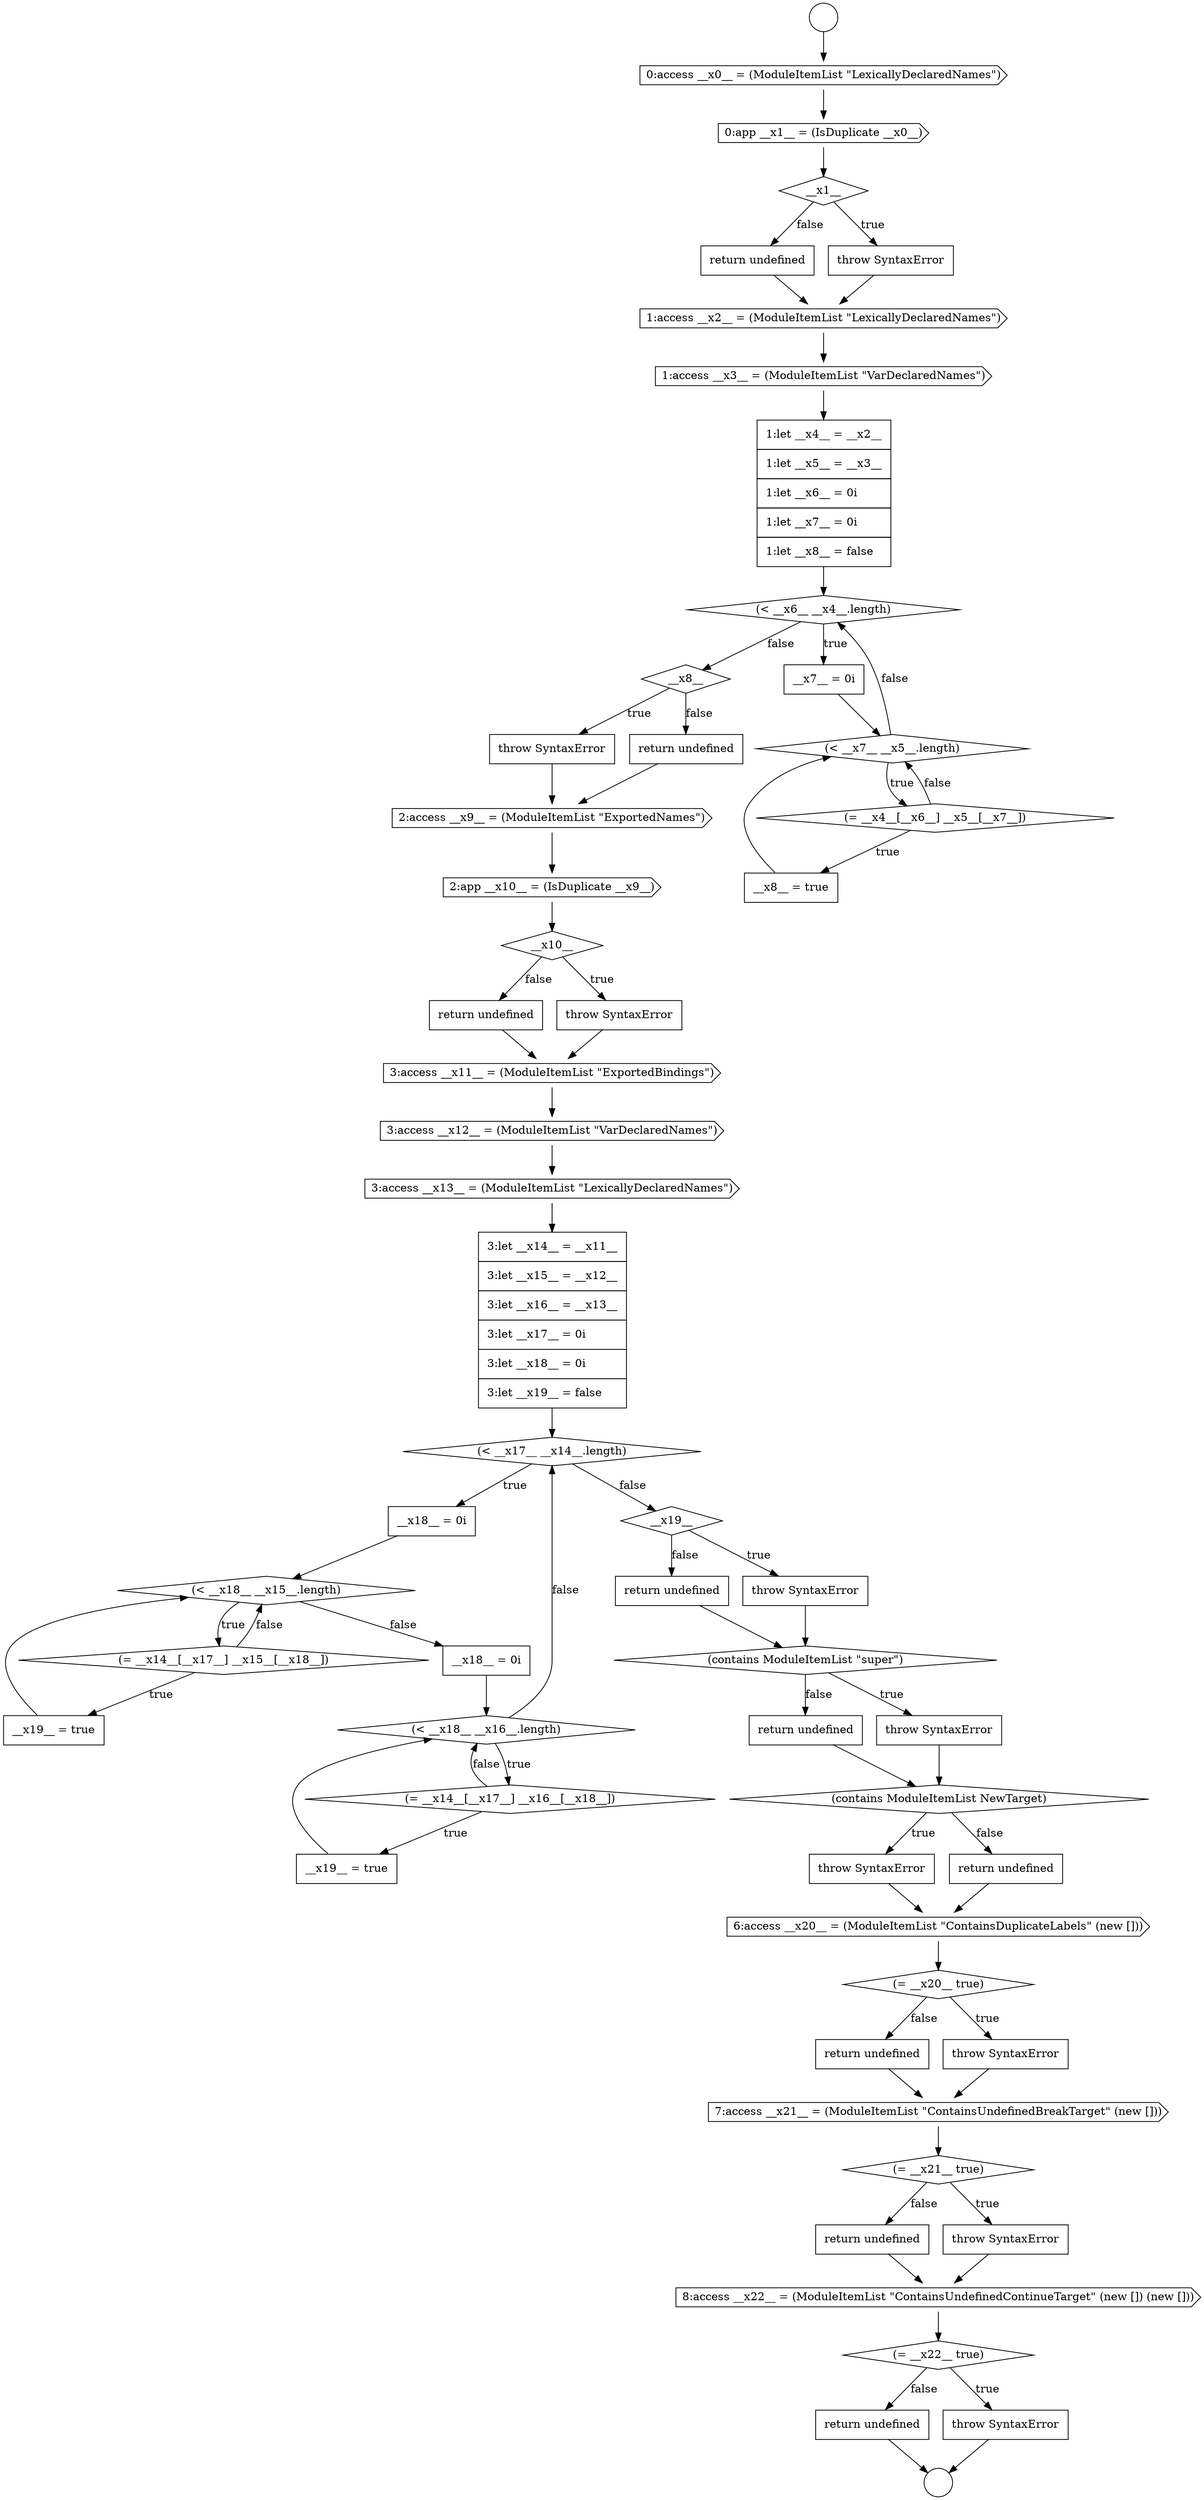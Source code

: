 digraph {
  node16940 [shape=diamond, label=<<font color="black">(contains ModuleItemList &quot;super&quot;)</font>> color="black" fillcolor="white" style=filled]
  node16933 [shape=none, margin=0, label=<<font color="black">
    <table border="0" cellborder="1" cellspacing="0" cellpadding="10">
      <tr><td align="left">__x18__ = 0i</td></tr>
    </table>
  </font>> color="black" fillcolor="white" style=filled]
  node16919 [shape=cds, label=<<font color="black">2:access __x9__ = (ModuleItemList &quot;ExportedNames&quot;)</font>> color="black" fillcolor="white" style=filled]
  node16953 [shape=none, margin=0, label=<<font color="black">
    <table border="0" cellborder="1" cellspacing="0" cellpadding="10">
      <tr><td align="left">return undefined</td></tr>
    </table>
  </font>> color="black" fillcolor="white" style=filled]
  node16927 [shape=none, margin=0, label=<<font color="black">
    <table border="0" cellborder="1" cellspacing="0" cellpadding="10">
      <tr><td align="left">3:let __x14__ = __x11__</td></tr>
      <tr><td align="left">3:let __x15__ = __x12__</td></tr>
      <tr><td align="left">3:let __x16__ = __x13__</td></tr>
      <tr><td align="left">3:let __x17__ = 0i</td></tr>
      <tr><td align="left">3:let __x18__ = 0i</td></tr>
      <tr><td align="left">3:let __x19__ = false</td></tr>
    </table>
  </font>> color="black" fillcolor="white" style=filled]
  node16941 [shape=none, margin=0, label=<<font color="black">
    <table border="0" cellborder="1" cellspacing="0" cellpadding="10">
      <tr><td align="left">throw SyntaxError</td></tr>
    </table>
  </font>> color="black" fillcolor="white" style=filled]
  node16935 [shape=diamond, label=<<font color="black">(= __x14__[__x17__] __x16__[__x18__])</font>> color="black" fillcolor="white" style=filled]
  node16938 [shape=none, margin=0, label=<<font color="black">
    <table border="0" cellborder="1" cellspacing="0" cellpadding="10">
      <tr><td align="left">throw SyntaxError</td></tr>
    </table>
  </font>> color="black" fillcolor="white" style=filled]
  node16904 [shape=cds, label=<<font color="black">0:app __x1__ = (IsDuplicate __x0__)</font>> color="black" fillcolor="white" style=filled]
  node16955 [shape=diamond, label=<<font color="black">(= __x22__ true)</font>> color="black" fillcolor="white" style=filled]
  node16942 [shape=none, margin=0, label=<<font color="black">
    <table border="0" cellborder="1" cellspacing="0" cellpadding="10">
      <tr><td align="left">return undefined</td></tr>
    </table>
  </font>> color="black" fillcolor="white" style=filled]
  node16931 [shape=diamond, label=<<font color="black">(= __x14__[__x17__] __x15__[__x18__])</font>> color="black" fillcolor="white" style=filled]
  node16921 [shape=diamond, label=<<font color="black">__x10__</font>> color="black" fillcolor="white" style=filled]
  node16943 [shape=diamond, label=<<font color="black">(contains ModuleItemList NewTarget)</font>> color="black" fillcolor="white" style=filled]
  node16901 [shape=circle label=" " color="black" fillcolor="white" style=filled]
  node16918 [shape=none, margin=0, label=<<font color="black">
    <table border="0" cellborder="1" cellspacing="0" cellpadding="10">
      <tr><td align="left">return undefined</td></tr>
    </table>
  </font>> color="black" fillcolor="white" style=filled]
  node16928 [shape=diamond, label=<<font color="black">(&lt; __x17__ __x14__.length)</font>> color="black" fillcolor="white" style=filled]
  node16911 [shape=diamond, label=<<font color="black">(&lt; __x6__ __x4__.length)</font>> color="black" fillcolor="white" style=filled]
  node16950 [shape=cds, label=<<font color="black">7:access __x21__ = (ModuleItemList &quot;ContainsUndefinedBreakTarget&quot; (new []))</font>> color="black" fillcolor="white" style=filled]
  node16947 [shape=diamond, label=<<font color="black">(= __x20__ true)</font>> color="black" fillcolor="white" style=filled]
  node16915 [shape=none, margin=0, label=<<font color="black">
    <table border="0" cellborder="1" cellspacing="0" cellpadding="10">
      <tr><td align="left">__x8__ = true</td></tr>
    </table>
  </font>> color="black" fillcolor="white" style=filled]
  node16929 [shape=none, margin=0, label=<<font color="black">
    <table border="0" cellborder="1" cellspacing="0" cellpadding="10">
      <tr><td align="left">__x18__ = 0i</td></tr>
    </table>
  </font>> color="black" fillcolor="white" style=filled]
  node16907 [shape=none, margin=0, label=<<font color="black">
    <table border="0" cellborder="1" cellspacing="0" cellpadding="10">
      <tr><td align="left">return undefined</td></tr>
    </table>
  </font>> color="black" fillcolor="white" style=filled]
  node16946 [shape=cds, label=<<font color="black">6:access __x20__ = (ModuleItemList &quot;ContainsDuplicateLabels&quot; (new []))</font>> color="black" fillcolor="white" style=filled]
  node16944 [shape=none, margin=0, label=<<font color="black">
    <table border="0" cellborder="1" cellspacing="0" cellpadding="10">
      <tr><td align="left">throw SyntaxError</td></tr>
    </table>
  </font>> color="black" fillcolor="white" style=filled]
  node16924 [shape=cds, label=<<font color="black">3:access __x11__ = (ModuleItemList &quot;ExportedBindings&quot;)</font>> color="black" fillcolor="white" style=filled]
  node16902 [shape=circle label=" " color="black" fillcolor="white" style=filled]
  node16957 [shape=none, margin=0, label=<<font color="black">
    <table border="0" cellborder="1" cellspacing="0" cellpadding="10">
      <tr><td align="left">return undefined</td></tr>
    </table>
  </font>> color="black" fillcolor="white" style=filled]
  node16916 [shape=diamond, label=<<font color="black">__x8__</font>> color="black" fillcolor="white" style=filled]
  node16954 [shape=cds, label=<<font color="black">8:access __x22__ = (ModuleItemList &quot;ContainsUndefinedContinueTarget&quot; (new []) (new []))</font>> color="black" fillcolor="white" style=filled]
  node16910 [shape=none, margin=0, label=<<font color="black">
    <table border="0" cellborder="1" cellspacing="0" cellpadding="10">
      <tr><td align="left">1:let __x4__ = __x2__</td></tr>
      <tr><td align="left">1:let __x5__ = __x3__</td></tr>
      <tr><td align="left">1:let __x6__ = 0i</td></tr>
      <tr><td align="left">1:let __x7__ = 0i</td></tr>
      <tr><td align="left">1:let __x8__ = false</td></tr>
    </table>
  </font>> color="black" fillcolor="white" style=filled]
  node16949 [shape=none, margin=0, label=<<font color="black">
    <table border="0" cellborder="1" cellspacing="0" cellpadding="10">
      <tr><td align="left">return undefined</td></tr>
    </table>
  </font>> color="black" fillcolor="white" style=filled]
  node16936 [shape=none, margin=0, label=<<font color="black">
    <table border="0" cellborder="1" cellspacing="0" cellpadding="10">
      <tr><td align="left">__x19__ = true</td></tr>
    </table>
  </font>> color="black" fillcolor="white" style=filled]
  node16920 [shape=cds, label=<<font color="black">2:app __x10__ = (IsDuplicate __x9__)</font>> color="black" fillcolor="white" style=filled]
  node16903 [shape=cds, label=<<font color="black">0:access __x0__ = (ModuleItemList &quot;LexicallyDeclaredNames&quot;)</font>> color="black" fillcolor="white" style=filled]
  node16937 [shape=diamond, label=<<font color="black">__x19__</font>> color="black" fillcolor="white" style=filled]
  node16906 [shape=none, margin=0, label=<<font color="black">
    <table border="0" cellborder="1" cellspacing="0" cellpadding="10">
      <tr><td align="left">throw SyntaxError</td></tr>
    </table>
  </font>> color="black" fillcolor="white" style=filled]
  node16932 [shape=none, margin=0, label=<<font color="black">
    <table border="0" cellborder="1" cellspacing="0" cellpadding="10">
      <tr><td align="left">__x19__ = true</td></tr>
    </table>
  </font>> color="black" fillcolor="white" style=filled]
  node16913 [shape=diamond, label=<<font color="black">(&lt; __x7__ __x5__.length)</font>> color="black" fillcolor="white" style=filled]
  node16923 [shape=none, margin=0, label=<<font color="black">
    <table border="0" cellborder="1" cellspacing="0" cellpadding="10">
      <tr><td align="left">return undefined</td></tr>
    </table>
  </font>> color="black" fillcolor="white" style=filled]
  node16945 [shape=none, margin=0, label=<<font color="black">
    <table border="0" cellborder="1" cellspacing="0" cellpadding="10">
      <tr><td align="left">return undefined</td></tr>
    </table>
  </font>> color="black" fillcolor="white" style=filled]
  node16909 [shape=cds, label=<<font color="black">1:access __x3__ = (ModuleItemList &quot;VarDeclaredNames&quot;)</font>> color="black" fillcolor="white" style=filled]
  node16926 [shape=cds, label=<<font color="black">3:access __x13__ = (ModuleItemList &quot;LexicallyDeclaredNames&quot;)</font>> color="black" fillcolor="white" style=filled]
  node16905 [shape=diamond, label=<<font color="black">__x1__</font>> color="black" fillcolor="white" style=filled]
  node16952 [shape=none, margin=0, label=<<font color="black">
    <table border="0" cellborder="1" cellspacing="0" cellpadding="10">
      <tr><td align="left">throw SyntaxError</td></tr>
    </table>
  </font>> color="black" fillcolor="white" style=filled]
  node16922 [shape=none, margin=0, label=<<font color="black">
    <table border="0" cellborder="1" cellspacing="0" cellpadding="10">
      <tr><td align="left">throw SyntaxError</td></tr>
    </table>
  </font>> color="black" fillcolor="white" style=filled]
  node16948 [shape=none, margin=0, label=<<font color="black">
    <table border="0" cellborder="1" cellspacing="0" cellpadding="10">
      <tr><td align="left">throw SyntaxError</td></tr>
    </table>
  </font>> color="black" fillcolor="white" style=filled]
  node16917 [shape=none, margin=0, label=<<font color="black">
    <table border="0" cellborder="1" cellspacing="0" cellpadding="10">
      <tr><td align="left">throw SyntaxError</td></tr>
    </table>
  </font>> color="black" fillcolor="white" style=filled]
  node16912 [shape=none, margin=0, label=<<font color="black">
    <table border="0" cellborder="1" cellspacing="0" cellpadding="10">
      <tr><td align="left">__x7__ = 0i</td></tr>
    </table>
  </font>> color="black" fillcolor="white" style=filled]
  node16951 [shape=diamond, label=<<font color="black">(= __x21__ true)</font>> color="black" fillcolor="white" style=filled]
  node16934 [shape=diamond, label=<<font color="black">(&lt; __x18__ __x16__.length)</font>> color="black" fillcolor="white" style=filled]
  node16914 [shape=diamond, label=<<font color="black">(= __x4__[__x6__] __x5__[__x7__])</font>> color="black" fillcolor="white" style=filled]
  node16925 [shape=cds, label=<<font color="black">3:access __x12__ = (ModuleItemList &quot;VarDeclaredNames&quot;)</font>> color="black" fillcolor="white" style=filled]
  node16956 [shape=none, margin=0, label=<<font color="black">
    <table border="0" cellborder="1" cellspacing="0" cellpadding="10">
      <tr><td align="left">throw SyntaxError</td></tr>
    </table>
  </font>> color="black" fillcolor="white" style=filled]
  node16939 [shape=none, margin=0, label=<<font color="black">
    <table border="0" cellborder="1" cellspacing="0" cellpadding="10">
      <tr><td align="left">return undefined</td></tr>
    </table>
  </font>> color="black" fillcolor="white" style=filled]
  node16908 [shape=cds, label=<<font color="black">1:access __x2__ = (ModuleItemList &quot;LexicallyDeclaredNames&quot;)</font>> color="black" fillcolor="white" style=filled]
  node16930 [shape=diamond, label=<<font color="black">(&lt; __x18__ __x15__.length)</font>> color="black" fillcolor="white" style=filled]
  node16952 -> node16954 [ color="black"]
  node16929 -> node16930 [ color="black"]
  node16938 -> node16940 [ color="black"]
  node16915 -> node16913 [ color="black"]
  node16914 -> node16915 [label=<<font color="black">true</font>> color="black"]
  node16914 -> node16913 [label=<<font color="black">false</font>> color="black"]
  node16901 -> node16903 [ color="black"]
  node16917 -> node16919 [ color="black"]
  node16954 -> node16955 [ color="black"]
  node16913 -> node16914 [label=<<font color="black">true</font>> color="black"]
  node16913 -> node16911 [label=<<font color="black">false</font>> color="black"]
  node16931 -> node16932 [label=<<font color="black">true</font>> color="black"]
  node16931 -> node16930 [label=<<font color="black">false</font>> color="black"]
  node16927 -> node16928 [ color="black"]
  node16949 -> node16950 [ color="black"]
  node16918 -> node16919 [ color="black"]
  node16942 -> node16943 [ color="black"]
  node16923 -> node16924 [ color="black"]
  node16941 -> node16943 [ color="black"]
  node16910 -> node16911 [ color="black"]
  node16937 -> node16938 [label=<<font color="black">true</font>> color="black"]
  node16937 -> node16939 [label=<<font color="black">false</font>> color="black"]
  node16955 -> node16956 [label=<<font color="black">true</font>> color="black"]
  node16955 -> node16957 [label=<<font color="black">false</font>> color="black"]
  node16956 -> node16902 [ color="black"]
  node16947 -> node16948 [label=<<font color="black">true</font>> color="black"]
  node16947 -> node16949 [label=<<font color="black">false</font>> color="black"]
  node16930 -> node16931 [label=<<font color="black">true</font>> color="black"]
  node16930 -> node16933 [label=<<font color="black">false</font>> color="black"]
  node16950 -> node16951 [ color="black"]
  node16924 -> node16925 [ color="black"]
  node16945 -> node16946 [ color="black"]
  node16932 -> node16930 [ color="black"]
  node16933 -> node16934 [ color="black"]
  node16934 -> node16935 [label=<<font color="black">true</font>> color="black"]
  node16934 -> node16928 [label=<<font color="black">false</font>> color="black"]
  node16948 -> node16950 [ color="black"]
  node16939 -> node16940 [ color="black"]
  node16920 -> node16921 [ color="black"]
  node16936 -> node16934 [ color="black"]
  node16905 -> node16906 [label=<<font color="black">true</font>> color="black"]
  node16905 -> node16907 [label=<<font color="black">false</font>> color="black"]
  node16919 -> node16920 [ color="black"]
  node16943 -> node16944 [label=<<font color="black">true</font>> color="black"]
  node16943 -> node16945 [label=<<font color="black">false</font>> color="black"]
  node16926 -> node16927 [ color="black"]
  node16903 -> node16904 [ color="black"]
  node16908 -> node16909 [ color="black"]
  node16953 -> node16954 [ color="black"]
  node16906 -> node16908 [ color="black"]
  node16922 -> node16924 [ color="black"]
  node16912 -> node16913 [ color="black"]
  node16935 -> node16936 [label=<<font color="black">true</font>> color="black"]
  node16935 -> node16934 [label=<<font color="black">false</font>> color="black"]
  node16928 -> node16929 [label=<<font color="black">true</font>> color="black"]
  node16928 -> node16937 [label=<<font color="black">false</font>> color="black"]
  node16904 -> node16905 [ color="black"]
  node16946 -> node16947 [ color="black"]
  node16907 -> node16908 [ color="black"]
  node16940 -> node16941 [label=<<font color="black">true</font>> color="black"]
  node16940 -> node16942 [label=<<font color="black">false</font>> color="black"]
  node16921 -> node16922 [label=<<font color="black">true</font>> color="black"]
  node16921 -> node16923 [label=<<font color="black">false</font>> color="black"]
  node16951 -> node16952 [label=<<font color="black">true</font>> color="black"]
  node16951 -> node16953 [label=<<font color="black">false</font>> color="black"]
  node16957 -> node16902 [ color="black"]
  node16944 -> node16946 [ color="black"]
  node16909 -> node16910 [ color="black"]
  node16925 -> node16926 [ color="black"]
  node16911 -> node16912 [label=<<font color="black">true</font>> color="black"]
  node16911 -> node16916 [label=<<font color="black">false</font>> color="black"]
  node16916 -> node16917 [label=<<font color="black">true</font>> color="black"]
  node16916 -> node16918 [label=<<font color="black">false</font>> color="black"]
}

